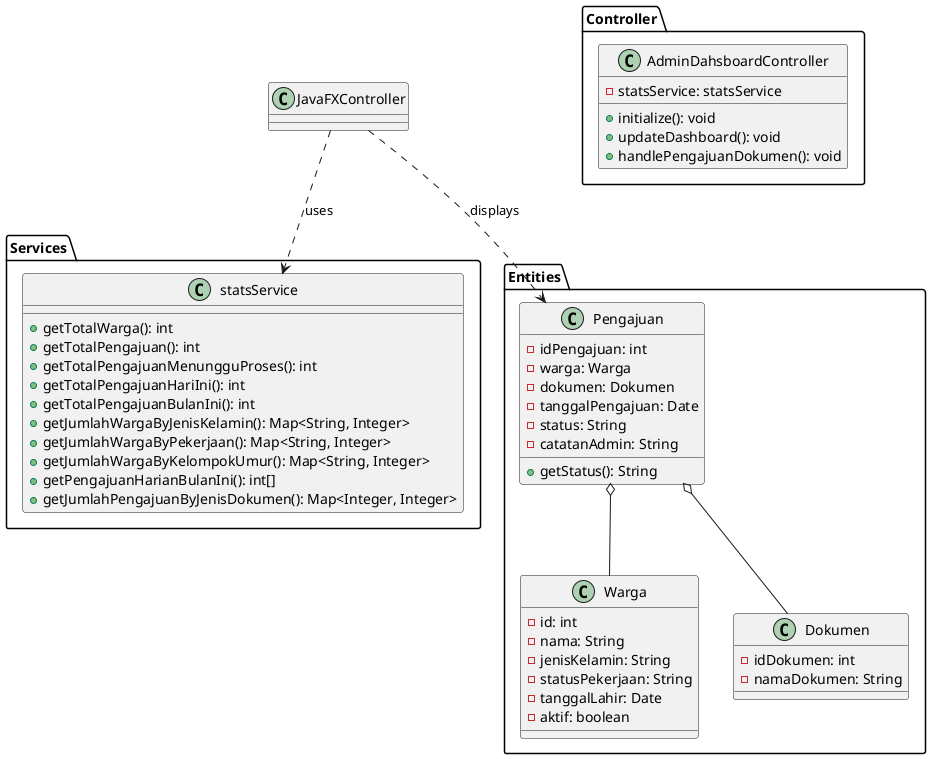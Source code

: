 @startuml
package Services {
    class statsService {
        +getTotalWarga(): int
        +getTotalPengajuan(): int
        +getTotalPengajuanMenungguProses(): int
        +getTotalPengajuanHariIni(): int
        +getTotalPengajuanBulanIni(): int
        +getJumlahWargaByJenisKelamin(): Map<String, Integer>
        +getJumlahWargaByPekerjaan(): Map<String, Integer>
        +getJumlahWargaByKelompokUmur(): Map<String, Integer>
        +getPengajuanHarianBulanIni(): int[]
        +getJumlahPengajuanByJenisDokumen(): Map<Integer, Integer>
    }
}

package Controller {
    class AdminDahsboardController {
        -statsService: statsService
        +initialize(): void
        +updateDashboard(): void
        +handlePengajuanDokumen(): void
    }
}

package Entities {
    class Pengajuan {
        -idPengajuan: int
        -warga: Warga
        -dokumen: Dokumen
        -tanggalPengajuan: Date
        -status: String
        -catatanAdmin: String
        +getStatus(): String
    }
    class Warga {
        -id: int
        -nama: String
        -jenisKelamin: String
        -statusPekerjaan: String
        -tanggalLahir: Date
        -aktif: boolean
    }
    class Dokumen {
        -idDokumen: int
        -namaDokumen: String
    }
}

JavaFXController ..> statsService : uses
JavaFXController ..> Pengajuan : displays
Pengajuan o-- Warga
Pengajuan o-- Dokumen

@enduml